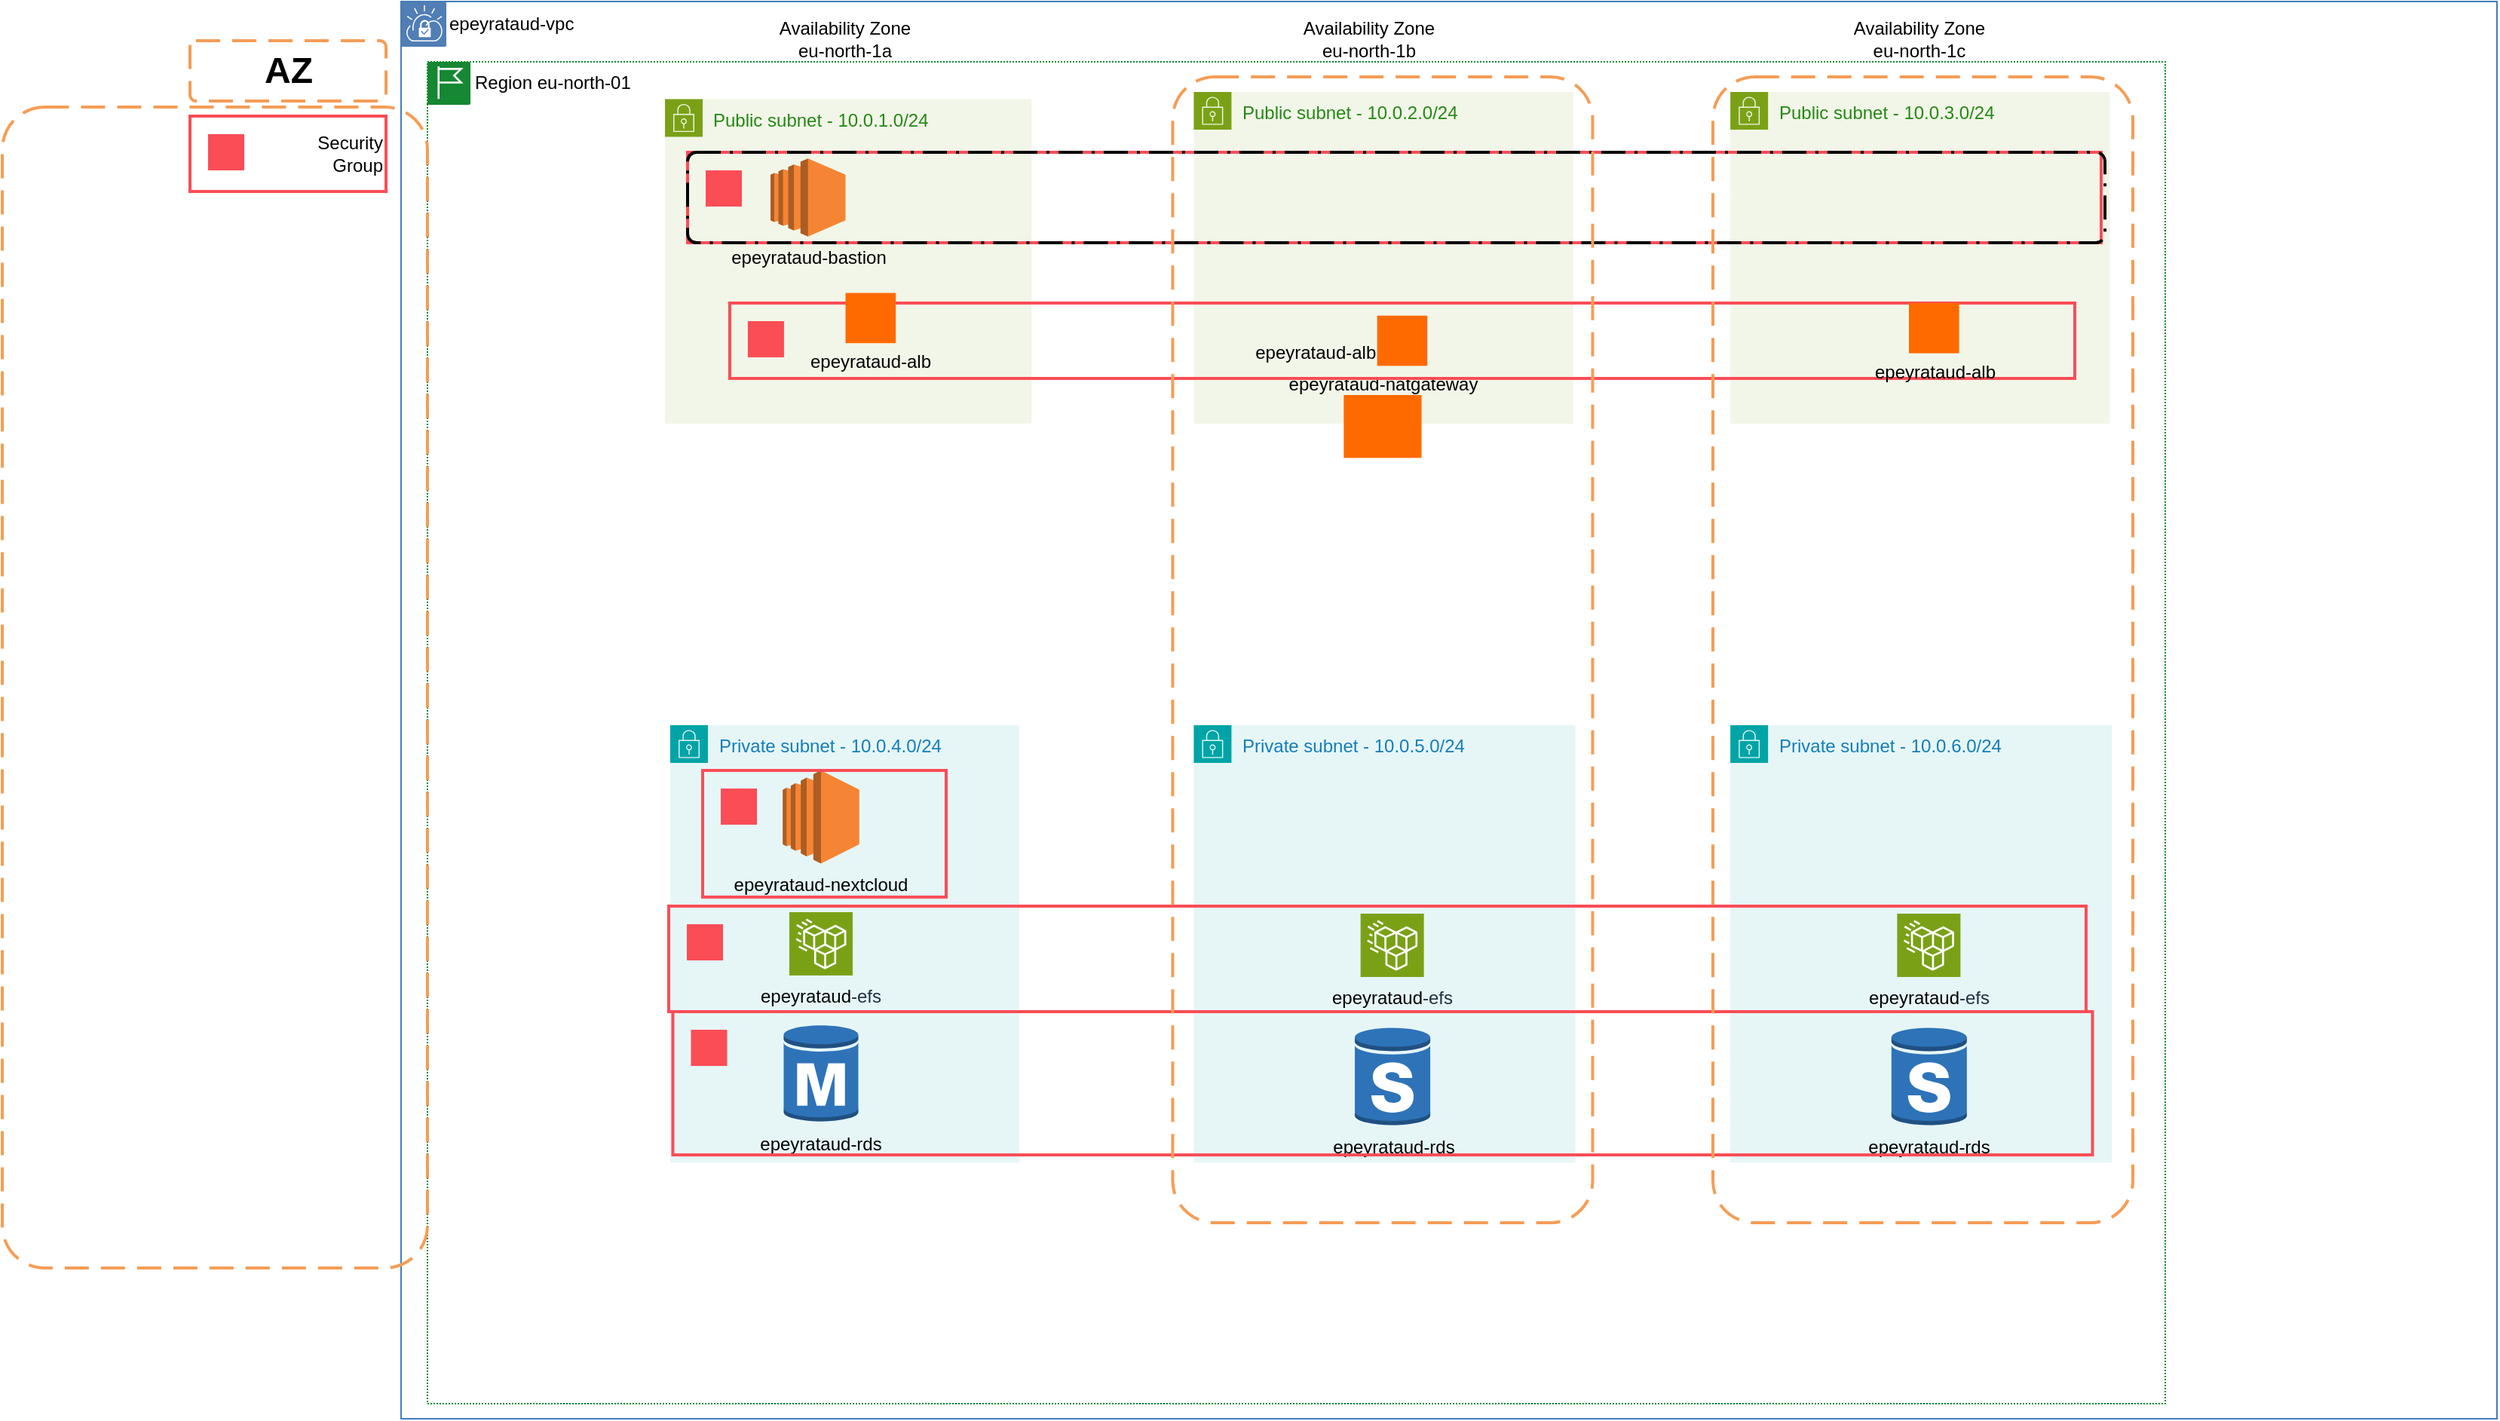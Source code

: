 <mxfile version="26.1.1">
  <diagram id="GNU3i8hCxYjH3E0Nk9u4" name="Page-1">
    <mxGraphModel dx="3198" dy="1019" grid="1" gridSize="10" guides="1" tooltips="1" connect="1" arrows="1" fold="1" page="1" pageScale="1" pageWidth="850" pageHeight="1100" math="0" shadow="0">
      <root>
        <mxCell id="0" />
        <mxCell id="1" parent="0" />
        <mxCell id="qNu9TVXpDzVPsYWxxDan-219" value="Private subnet - 10.0.5.0/24" style="points=[[0,0],[0.25,0],[0.5,0],[0.75,0],[1,0],[1,0.25],[1,0.5],[1,0.75],[1,1],[0.75,1],[0.5,1],[0.25,1],[0,1],[0,0.75],[0,0.5],[0,0.25]];outlineConnect=0;gradientColor=none;html=1;whiteSpace=wrap;fontSize=12;fontStyle=0;container=1;pointerEvents=0;collapsible=0;recursiveResize=0;shape=mxgraph.aws4.group;grIcon=mxgraph.aws4.group_security_group;grStroke=0;strokeColor=#00A4A6;fillColor=#E6F6F7;verticalAlign=top;align=left;spacingLeft=30;fontColor=#147EBA;dashed=0;" parent="1" vertex="1">
          <mxGeometry x="705.716" y="610" width="253.106" height="290" as="geometry" />
        </mxCell>
        <mxCell id="qNu9TVXpDzVPsYWxxDan-215" value="Private subnet - 10.0.4.0/24" style="points=[[0,0],[0.25,0],[0.5,0],[0.75,0],[1,0],[1,0.25],[1,0.5],[1,0.75],[1,1],[0.75,1],[0.5,1],[0.25,1],[0,1],[0,0.75],[0,0.5],[0,0.25]];outlineConnect=0;gradientColor=none;html=1;whiteSpace=wrap;fontSize=12;fontStyle=0;container=1;pointerEvents=0;collapsible=0;recursiveResize=0;shape=mxgraph.aws4.group;grIcon=mxgraph.aws4.group_security_group;grStroke=0;strokeColor=#00A4A6;fillColor=#E6F6F7;verticalAlign=top;align=left;spacingLeft=30;fontColor=#147EBA;dashed=0;" parent="1" vertex="1">
          <mxGeometry x="358.5" y="610" width="231.5" height="290" as="geometry" />
        </mxCell>
        <mxCell id="qNu9TVXpDzVPsYWxxDan-216" value="epeyrataud-rds" style="outlineConnect=0;dashed=0;verticalLabelPosition=bottom;verticalAlign=top;align=center;html=1;shape=mxgraph.aws3.rds_db_instance;fillColor=#2E73B8;gradientColor=none;" parent="qNu9TVXpDzVPsYWxxDan-215" vertex="1">
          <mxGeometry x="75.24" y="198" width="49.5" height="66" as="geometry" />
        </mxCell>
        <mxCell id="qNu9TVXpDzVPsYWxxDan-217" value="&lt;span style=&quot;color: rgb(0, 0, 0);&quot;&gt;epeyrataud&lt;/span&gt;-efs" style="sketch=0;points=[[0,0,0],[0.25,0,0],[0.5,0,0],[0.75,0,0],[1,0,0],[0,1,0],[0.25,1,0],[0.5,1,0],[0.75,1,0],[1,1,0],[0,0.25,0],[0,0.5,0],[0,0.75,0],[1,0.25,0],[1,0.5,0],[1,0.75,0]];outlineConnect=0;fontColor=#232F3E;fillColor=#7AA116;strokeColor=#ffffff;dashed=0;verticalLabelPosition=bottom;verticalAlign=top;align=center;html=1;fontSize=12;fontStyle=0;aspect=fixed;shape=mxgraph.aws4.resourceIcon;resIcon=mxgraph.aws4.efs_standard;" parent="qNu9TVXpDzVPsYWxxDan-215" vertex="1">
          <mxGeometry x="78.99" y="124" width="42" height="42" as="geometry" />
        </mxCell>
        <mxCell id="qNu9TVXpDzVPsYWxxDan-218" value="epeyrataud-nextcloud" style="outlineConnect=0;dashed=0;verticalLabelPosition=bottom;verticalAlign=top;align=center;html=1;shape=mxgraph.aws3.ec2;fillColor=#F58534;gradientColor=none;" parent="qNu9TVXpDzVPsYWxxDan-215" vertex="1">
          <mxGeometry x="74.6" y="30" width="50.79" height="61.75" as="geometry" />
        </mxCell>
        <mxCell id="qNu9TVXpDzVPsYWxxDan-230" value="Public subnet - 10.0.2.0/24" style="points=[[0,0],[0.25,0],[0.5,0],[0.75,0],[1,0],[1,0.25],[1,0.5],[1,0.75],[1,1],[0.75,1],[0.5,1],[0.25,1],[0,1],[0,0.75],[0,0.5],[0,0.25]];outlineConnect=0;gradientColor=none;html=1;whiteSpace=wrap;fontSize=12;fontStyle=0;container=1;pointerEvents=0;collapsible=0;recursiveResize=0;shape=mxgraph.aws4.group;grIcon=mxgraph.aws4.group_security_group;grStroke=0;strokeColor=#7AA116;fillColor=#F2F6E8;verticalAlign=top;align=left;spacingLeft=30;fontColor=#248814;dashed=0;" parent="1" vertex="1">
          <mxGeometry x="705.716" y="190" width="251.588" height="220" as="geometry" />
        </mxCell>
        <mxCell id="qNu9TVXpDzVPsYWxxDan-225" value="Public subnet - 10.0.3.0/24" style="points=[[0,0],[0.25,0],[0.5,0],[0.75,0],[1,0],[1,0.25],[1,0.5],[1,0.75],[1,1],[0.75,1],[0.5,1],[0.25,1],[0,1],[0,0.75],[0,0.5],[0,0.25]];outlineConnect=0;gradientColor=none;html=1;whiteSpace=wrap;fontSize=12;fontStyle=0;container=0;pointerEvents=0;collapsible=0;recursiveResize=0;shape=mxgraph.aws4.group;grIcon=mxgraph.aws4.group_security_group;grStroke=0;strokeColor=#7AA116;fillColor=#F2F6E8;verticalAlign=top;align=left;spacingLeft=30;fontColor=#248814;dashed=0;" parent="1" vertex="1">
          <mxGeometry x="1061.583" y="190" width="251.588" height="220" as="geometry" />
        </mxCell>
        <mxCell id="qNu9TVXpDzVPsYWxxDan-236" value="Public subnet - 10.0.1.0/24" style="points=[[0,0],[0.25,0],[0.5,0],[0.75,0],[1,0],[1,0.25],[1,0.5],[1,0.75],[1,1],[0.75,1],[0.5,1],[0.25,1],[0,1],[0,0.75],[0,0.5],[0,0.25]];outlineConnect=0;gradientColor=none;html=1;whiteSpace=wrap;fontSize=12;fontStyle=0;container=1;pointerEvents=0;collapsible=0;recursiveResize=0;shape=mxgraph.aws4.group;grIcon=mxgraph.aws4.group_security_group;grStroke=0;strokeColor=#7AA116;fillColor=#F2F6E8;verticalAlign=top;align=left;spacingLeft=30;fontColor=#248814;dashed=0;" parent="1" vertex="1">
          <mxGeometry x="355.01" y="194.75" width="243.13" height="215.25" as="geometry" />
        </mxCell>
        <mxCell id="qNu9TVXpDzVPsYWxxDan-222" value="Private subnet - 10.0.6.0/24" style="points=[[0,0],[0.25,0],[0.5,0],[0.75,0],[1,0],[1,0.25],[1,0.5],[1,0.75],[1,1],[0.75,1],[0.5,1],[0.25,1],[0,1],[0,0.75],[0,0.5],[0,0.25]];outlineConnect=0;gradientColor=none;html=1;whiteSpace=wrap;fontSize=12;fontStyle=0;container=1;pointerEvents=0;collapsible=0;recursiveResize=0;shape=mxgraph.aws4.group;grIcon=mxgraph.aws4.group_security_group;grStroke=0;strokeColor=#00A4A6;fillColor=#E6F6F7;verticalAlign=top;align=left;spacingLeft=30;fontColor=#147EBA;dashed=0;" parent="1" vertex="1">
          <mxGeometry x="1061.583" y="610" width="253.106" height="290" as="geometry" />
        </mxCell>
        <mxCell id="FXCXVvDxTQtwc45PbP1s-161" value="epeyrataud-vpc" style="swimlane;fontStyle=0;horizontal=1;collapsible=0;startSize=28;swimlaneLine=0;swimlaneFillColor=none;fillColor=none;rounded=0;whiteSpace=wrap;html=1;absoluteArcSize=1;arcSize=12;strokeColor=#417CB9;verticalAlign=top;align=left;spacingLeft=30;spacingTop=1;dashed=0;strokeWidth=1;" parent="1" vertex="1">
          <mxGeometry x="180" y="130" width="1390" height="940" as="geometry" />
        </mxCell>
        <mxCell id="FXCXVvDxTQtwc45PbP1s-162" value="" style="aspect=fixed;perimeter=ellipsePerimeter;html=1;align=center;shadow=0;dashed=0;fontColor=#4277BB;labelBackgroundColor=#ffffff;fontSize=12;spacingTop=3;image;image=img/lib/ibm/vpc/VPCTag.svg;part=1;" parent="FXCXVvDxTQtwc45PbP1s-161" vertex="1">
          <mxGeometry width="30" height="30" as="geometry" />
        </mxCell>
        <mxCell id="qNu9TVXpDzVPsYWxxDan-6" value="Availability Zone&lt;br&gt;eu-north-1b" style="text;html=1;align=center;verticalAlign=middle;whiteSpace=wrap;rounded=0;" parent="FXCXVvDxTQtwc45PbP1s-161" vertex="1">
          <mxGeometry x="592.252" y="10" width="100.483" height="30" as="geometry" />
        </mxCell>
        <mxCell id="qNu9TVXpDzVPsYWxxDan-3" value="Availability Zone&lt;br&gt;eu-north-1a" style="text;html=1;align=center;verticalAlign=middle;whiteSpace=wrap;rounded=0;" parent="FXCXVvDxTQtwc45PbP1s-161" vertex="1">
          <mxGeometry x="245" y="10" width="99.25" height="30" as="geometry" />
        </mxCell>
        <mxCell id="qNu9TVXpDzVPsYWxxDan-287" value="Availability Zone&lt;br&gt;eu-north-1c" style="text;html=1;align=center;verticalAlign=middle;whiteSpace=wrap;rounded=0;" parent="FXCXVvDxTQtwc45PbP1s-161" vertex="1">
          <mxGeometry x="957.142" y="10" width="100.483" height="30" as="geometry" />
        </mxCell>
        <mxCell id="qNu9TVXpDzVPsYWxxDan-49" value="&lt;h1&gt;AZ&lt;/h1&gt;" style="rounded=1;arcSize=10;dashed=1;strokeColor=#F59D56;fillColor=none;gradientColor=none;dashPattern=8 4;strokeWidth=2;html=1;align=center;" parent="1" vertex="1">
          <mxGeometry x="40" y="156" width="130" height="40" as="geometry" />
        </mxCell>
        <mxCell id="qNu9TVXpDzVPsYWxxDan-261" value="Security&lt;div&gt;Group&lt;/div&gt;" style="container=1;collapsible=0;expand=0;recursiveResize=0;html=1;whiteSpace=wrap;strokeColor=#FA4D56;fillColor=none;strokeWidth=2;align=right;" parent="1" vertex="1">
          <mxGeometry x="40" y="206" width="130" height="50" as="geometry" />
        </mxCell>
        <mxCell id="qNu9TVXpDzVPsYWxxDan-262" value="" style="shape=rect;fillColor=none;aspect=fixed;resizable=0;labelPosition=right;verticalLabelPosition=middle;align=center;verticalAlign=middle;strokeColor=none;part=1;spacingLeft=5;fontSize=14;" parent="qNu9TVXpDzVPsYWxxDan-261" vertex="1">
          <mxGeometry width="48" height="48" relative="1" as="geometry" />
        </mxCell>
        <mxCell id="qNu9TVXpDzVPsYWxxDan-263" value="" style="fillColor=#FA4D56;shape=mxgraph.ibm_cloud.group--security;strokeColor=none;dashed=0;outlineConnect=0;html=1;labelPosition=center;verticalLabelPosition=bottom;verticalAlign=top;part=1;movable=0;resizable=0;rotatable=0;" parent="qNu9TVXpDzVPsYWxxDan-262" vertex="1">
          <mxGeometry width="24" height="24" relative="1" as="geometry">
            <mxPoint x="12" y="12" as="offset" />
          </mxGeometry>
        </mxCell>
        <mxCell id="qNu9TVXpDzVPsYWxxDan-223" value="&lt;span style=&quot;color: rgb(0, 0, 0);&quot;&gt;epeyrataud&lt;/span&gt;-efs" style="sketch=0;points=[[0,0,0],[0.25,0,0],[0.5,0,0],[0.75,0,0],[1,0,0],[0,1,0],[0.25,1,0],[0.5,1,0],[0.75,1,0],[1,1,0],[0,0.25,0],[0,0.5,0],[0,0.75,0],[1,0.25,0],[1,0.5,0],[1,0.75,0]];outlineConnect=0;fontColor=#232F3E;fillColor=#7AA116;strokeColor=#ffffff;dashed=0;verticalLabelPosition=bottom;verticalAlign=top;align=center;html=1;fontSize=12;fontStyle=0;aspect=fixed;shape=mxgraph.aws4.resourceIcon;resIcon=mxgraph.aws4.efs_standard;" parent="1" vertex="1">
          <mxGeometry x="1172.191" y="735" width="42" height="42" as="geometry" />
        </mxCell>
        <mxCell id="qNu9TVXpDzVPsYWxxDan-224" value="epeyrataud-rds" style="outlineConnect=0;dashed=0;verticalLabelPosition=bottom;verticalAlign=top;align=center;html=1;shape=mxgraph.aws3.rds_db_instance_standby_multi_az;fillColor=#2E73B8;gradientColor=none;" parent="1" vertex="1">
          <mxGeometry x="1168.394" y="810" width="50.115" height="66" as="geometry" />
        </mxCell>
        <mxCell id="qNu9TVXpDzVPsYWxxDan-221" value="epeyrataud-rds" style="outlineConnect=0;dashed=0;verticalLabelPosition=bottom;verticalAlign=top;align=center;html=1;shape=mxgraph.aws3.rds_db_instance_standby_multi_az;fillColor=#2E73B8;gradientColor=none;" parent="1" vertex="1">
          <mxGeometry x="812.526" y="810" width="50.115" height="66" as="geometry" />
        </mxCell>
        <mxCell id="qNu9TVXpDzVPsYWxxDan-220" value="&lt;span style=&quot;color: rgb(0, 0, 0);&quot;&gt;epeyrataud&lt;/span&gt;-efs" style="sketch=0;points=[[0,0,0],[0.25,0,0],[0.5,0,0],[0.75,0,0],[1,0,0],[0,1,0],[0.25,1,0],[0.5,1,0],[0.75,1,0],[1,1,0],[0,0.25,0],[0,0.5,0],[0,0.75,0],[1,0.25,0],[1,0.5,0],[1,0.75,0]];outlineConnect=0;fontColor=#232F3E;fillColor=#7AA116;strokeColor=#ffffff;dashed=0;verticalLabelPosition=bottom;verticalAlign=top;align=center;html=1;fontSize=12;fontStyle=0;aspect=fixed;shape=mxgraph.aws4.resourceIcon;resIcon=mxgraph.aws4.efs_standard;" parent="1" vertex="1">
          <mxGeometry x="816.323" y="735" width="42" height="42" as="geometry" />
        </mxCell>
        <mxCell id="FXCXVvDxTQtwc45PbP1s-163" value="Region eu-north-01" style="swimlane;fontStyle=0;horizontal=1;collapsible=0;startSize=28;swimlaneLine=0;swimlaneFillColor=none;fillColor=none;rounded=0;whiteSpace=wrap;html=1;absoluteArcSize=1;arcSize=0;strokeColor=#00882B;verticalAlign=top;align=left;spacingLeft=30;dashed=1;strokeWidth=1;container=0;dashPattern=1 1;movable=1;resizable=1;rotatable=1;deletable=1;editable=1;locked=0;connectable=1;" parent="1" vertex="1">
          <mxGeometry x="197.49" y="170" width="1152.51" height="890" as="geometry" />
        </mxCell>
        <mxCell id="qNu9TVXpDzVPsYWxxDan-255" value="" style="container=1;collapsible=0;expand=0;recursiveResize=0;html=1;whiteSpace=wrap;strokeColor=#FA4D56;fillColor=none;strokeWidth=2" parent="FXCXVvDxTQtwc45PbP1s-163" vertex="1">
          <mxGeometry x="182.51" y="470" width="161.5" height="84" as="geometry" />
        </mxCell>
        <mxCell id="qNu9TVXpDzVPsYWxxDan-256" value="" style="shape=rect;fillColor=none;aspect=fixed;resizable=0;labelPosition=right;verticalLabelPosition=middle;align=center;verticalAlign=middle;strokeColor=none;part=1;spacingLeft=5;fontSize=14;" parent="qNu9TVXpDzVPsYWxxDan-255" vertex="1">
          <mxGeometry width="48" height="48" relative="1" as="geometry" />
        </mxCell>
        <mxCell id="qNu9TVXpDzVPsYWxxDan-257" value="" style="fillColor=#FA4D56;shape=mxgraph.ibm_cloud.group--security;strokeColor=none;dashed=0;outlineConnect=0;html=1;labelPosition=center;verticalLabelPosition=bottom;verticalAlign=top;part=1;movable=0;resizable=0;rotatable=0;" parent="qNu9TVXpDzVPsYWxxDan-256" vertex="1">
          <mxGeometry width="24" height="24" relative="1" as="geometry">
            <mxPoint x="12" y="12" as="offset" />
          </mxGeometry>
        </mxCell>
        <mxCell id="qNu9TVXpDzVPsYWxxDan-258" value="" style="container=1;collapsible=0;expand=0;recursiveResize=0;html=1;whiteSpace=wrap;strokeColor=#FA4D56;fillColor=none;strokeWidth=2" parent="FXCXVvDxTQtwc45PbP1s-163" vertex="1">
          <mxGeometry x="172.51" y="60" width="937.49" height="60" as="geometry" />
        </mxCell>
        <mxCell id="qNu9TVXpDzVPsYWxxDan-259" value="" style="shape=rect;fillColor=none;aspect=fixed;resizable=0;labelPosition=right;verticalLabelPosition=middle;align=center;verticalAlign=middle;strokeColor=none;part=1;spacingLeft=5;fontSize=14;" parent="qNu9TVXpDzVPsYWxxDan-258" vertex="1">
          <mxGeometry width="48" height="48" relative="1" as="geometry" />
        </mxCell>
        <mxCell id="qNu9TVXpDzVPsYWxxDan-260" value="" style="fillColor=#FA4D56;shape=mxgraph.ibm_cloud.group--security;strokeColor=none;dashed=0;outlineConnect=0;html=1;labelPosition=center;verticalLabelPosition=bottom;verticalAlign=top;part=1;movable=0;resizable=0;rotatable=0;" parent="qNu9TVXpDzVPsYWxxDan-259" vertex="1">
          <mxGeometry width="24" height="24" relative="1" as="geometry">
            <mxPoint x="12" y="12" as="offset" />
          </mxGeometry>
        </mxCell>
        <mxCell id="m0L7TuGwdPghIgZBg90s-1" value="" style="rounded=1;arcSize=10;dashed=1;fillColor=none;gradientColor=none;dashPattern=8 3 1 3;strokeWidth=2;" parent="qNu9TVXpDzVPsYWxxDan-258" vertex="1">
          <mxGeometry width="940" height="60" as="geometry" />
        </mxCell>
        <mxCell id="ur3kafw1qKhpfOSSZFUt-24" value="epeyrataud-bastion" style="outlineConnect=0;dashed=0;verticalLabelPosition=bottom;verticalAlign=top;align=center;html=1;shape=mxgraph.aws3.ec2;fillColor=#F58534;gradientColor=none;" parent="qNu9TVXpDzVPsYWxxDan-258" vertex="1">
          <mxGeometry x="55" y="4.13" width="49.75" height="51.75" as="geometry" />
        </mxCell>
        <mxCell id="qNu9TVXpDzVPsYWxxDan-247" value="" style="container=1;collapsible=0;expand=0;recursiveResize=0;html=1;whiteSpace=wrap;strokeColor=#FA4D56;fillColor=none;strokeWidth=2" parent="FXCXVvDxTQtwc45PbP1s-163" vertex="1">
          <mxGeometry x="160" y="560" width="940" height="70" as="geometry" />
        </mxCell>
        <mxCell id="qNu9TVXpDzVPsYWxxDan-248" value="" style="shape=rect;fillColor=none;aspect=fixed;resizable=0;labelPosition=right;verticalLabelPosition=middle;align=center;verticalAlign=middle;strokeColor=none;part=1;spacingLeft=5;fontSize=14;" parent="qNu9TVXpDzVPsYWxxDan-247" vertex="1">
          <mxGeometry width="48" height="48" relative="1" as="geometry" />
        </mxCell>
        <mxCell id="qNu9TVXpDzVPsYWxxDan-249" value="" style="fillColor=#FA4D56;shape=mxgraph.ibm_cloud.group--security;strokeColor=none;dashed=0;outlineConnect=0;html=1;labelPosition=center;verticalLabelPosition=bottom;verticalAlign=top;part=1;movable=0;resizable=0;rotatable=0;" parent="qNu9TVXpDzVPsYWxxDan-248" vertex="1">
          <mxGeometry width="24" height="24" relative="1" as="geometry">
            <mxPoint x="12" y="12" as="offset" />
          </mxGeometry>
        </mxCell>
        <mxCell id="FXCXVvDxTQtwc45PbP1s-164" value="" style="aspect=fixed;perimeter=ellipsePerimeter;html=1;align=center;shadow=0;dashed=0;fontColor=#4277BB;labelBackgroundColor=#ffffff;fontSize=12;spacingTop=3;image;image=img/lib/ibm/vpc/RegionTag.svg;part=1;" parent="FXCXVvDxTQtwc45PbP1s-163" vertex="1">
          <mxGeometry width="28.571" height="28.571" as="geometry" />
        </mxCell>
        <mxCell id="qNu9TVXpDzVPsYWxxDan-283" value="" style="group" parent="FXCXVvDxTQtwc45PbP1s-163" connectable="0" vertex="1">
          <mxGeometry x="492.508" y="10" width="638.502" height="760" as="geometry" />
        </mxCell>
        <mxCell id="itqwBwdQcHr9N_OGk8uq-7" value="epeyrataud-natgateway&lt;div&gt;&lt;br&gt;&lt;/div&gt;&lt;div&gt;&lt;br&gt;&lt;/div&gt;&lt;div&gt;&lt;br&gt;&lt;/div&gt;&lt;div&gt;&lt;br&gt;&lt;/div&gt;" style="points=[];aspect=fixed;html=1;align=center;shadow=0;dashed=0;fillColor=#FF6A00;strokeColor=none;shape=mxgraph.alibaba_cloud.nat_gateway;" parent="qNu9TVXpDzVPsYWxxDan-283" vertex="1">
          <mxGeometry x="115.18" y="211" width="51.6" height="41.7" as="geometry" />
        </mxCell>
        <mxCell id="qNu9TVXpDzVPsYWxxDan-277" value="" style="container=1;collapsible=0;expand=0;recursiveResize=0;html=1;whiteSpace=wrap;strokeColor=#FA4D56;fillColor=none;strokeWidth=2" parent="qNu9TVXpDzVPsYWxxDan-283" vertex="1">
          <mxGeometry x="-292.05" y="150" width="892.05" height="50" as="geometry" />
        </mxCell>
        <mxCell id="qNu9TVXpDzVPsYWxxDan-278" value="" style="shape=rect;fillColor=none;aspect=fixed;resizable=0;labelPosition=right;verticalLabelPosition=middle;align=center;verticalAlign=middle;strokeColor=none;part=1;spacingLeft=5;fontSize=14;" parent="qNu9TVXpDzVPsYWxxDan-277" vertex="1">
          <mxGeometry width="48" height="48" relative="1" as="geometry" />
        </mxCell>
        <mxCell id="qNu9TVXpDzVPsYWxxDan-279" value="" style="fillColor=#FA4D56;shape=mxgraph.ibm_cloud.group--security;strokeColor=none;dashed=0;outlineConnect=0;html=1;labelPosition=center;verticalLabelPosition=bottom;verticalAlign=top;part=1;movable=0;resizable=0;rotatable=0;" parent="qNu9TVXpDzVPsYWxxDan-278" vertex="1">
          <mxGeometry width="24" height="24" relative="1" as="geometry">
            <mxPoint x="12" y="12" as="offset" />
          </mxGeometry>
        </mxCell>
        <mxCell id="m0L7TuGwdPghIgZBg90s-3" value="&lt;div&gt;&lt;br&gt;&lt;/div&gt;&lt;div&gt;&lt;br&gt;&lt;/div&gt;&lt;div&gt;&lt;br&gt;&lt;/div&gt;&lt;div&gt;&lt;br&gt;&lt;/div&gt;&lt;div&gt;&lt;span style=&quot;background-color: transparent; color: light-dark(rgb(0, 0, 0), rgb(255, 255, 255));&quot;&gt;epeyrataud-alb&lt;/span&gt;&lt;/div&gt;" style="points=[];aspect=fixed;html=1;align=center;shadow=0;dashed=0;fillColor=#FF6A00;strokeColor=none;shape=mxgraph.alibaba_cloud.alb_application_load_balancer_02;" parent="qNu9TVXpDzVPsYWxxDan-277" vertex="1">
          <mxGeometry x="76.802" y="-6.7" width="33.3" height="33.3" as="geometry" />
        </mxCell>
        <mxCell id="itqwBwdQcHr9N_OGk8uq-19" value="&lt;br&gt;&lt;div&gt;&lt;div&gt;&lt;br&gt;&lt;/div&gt;&lt;div&gt;&lt;br&gt;&lt;/div&gt;&lt;div&gt;&lt;br&gt;&lt;/div&gt;&lt;div&gt;&lt;span style=&quot;background-color: transparent; color: light-dark(rgb(0, 0, 0), rgb(255, 255, 255));&quot;&gt;epeyrataud-alb&lt;/span&gt;&lt;/div&gt;&lt;/div&gt;" style="points=[];aspect=fixed;html=1;align=center;shadow=0;dashed=0;fillColor=#FF6A00;strokeColor=none;shape=mxgraph.alibaba_cloud.alb_application_load_balancer_02;" parent="qNu9TVXpDzVPsYWxxDan-277" vertex="1">
          <mxGeometry x="782.052" width="33.3" height="33.3" as="geometry" />
        </mxCell>
        <mxCell id="qNu9TVXpDzVPsYWxxDan-242" value="" style="container=1;collapsible=0;expand=0;recursiveResize=0;html=1;whiteSpace=wrap;strokeColor=#FA4D56;fillColor=none;strokeWidth=2" parent="qNu9TVXpDzVPsYWxxDan-283" vertex="1">
          <mxGeometry x="-329.768" y="620" width="941.5" height="95" as="geometry" />
        </mxCell>
        <mxCell id="qNu9TVXpDzVPsYWxxDan-243" value="" style="shape=rect;fillColor=none;aspect=fixed;resizable=0;labelPosition=right;verticalLabelPosition=middle;align=center;verticalAlign=middle;strokeColor=none;part=1;spacingLeft=5;fontSize=14;" parent="qNu9TVXpDzVPsYWxxDan-242" vertex="1">
          <mxGeometry width="48" height="48" relative="1" as="geometry" />
        </mxCell>
        <mxCell id="qNu9TVXpDzVPsYWxxDan-244" value="" style="fillColor=#FA4D56;shape=mxgraph.ibm_cloud.group--security;strokeColor=none;dashed=0;outlineConnect=0;html=1;labelPosition=center;verticalLabelPosition=bottom;verticalAlign=top;part=1;movable=0;resizable=0;rotatable=0;" parent="qNu9TVXpDzVPsYWxxDan-243" vertex="1">
          <mxGeometry width="24" height="24" relative="1" as="geometry">
            <mxPoint x="12" y="12" as="offset" />
          </mxGeometry>
        </mxCell>
        <mxCell id="m0L7TuGwdPghIgZBg90s-2" value="&lt;div&gt;&lt;span style=&quot;background-color: transparent; color: light-dark(rgb(0, 0, 0), rgb(255, 255, 255));&quot;&gt;&lt;br&gt;&lt;/span&gt;&lt;/div&gt;&lt;div style=&quot;text-align: center;&quot;&gt;&lt;span style=&quot;background-color: transparent; color: light-dark(rgb(0, 0, 0), rgb(255, 255, 255));&quot;&gt;epeyrataud-alb&lt;/span&gt;&lt;span style=&quot;background-color: transparent; color: light-dark(rgb(0, 0, 0), rgb(255, 255, 255)); text-align: right;&quot;&gt;&amp;nbsp; &amp;nbsp; &amp;nbsp; &amp;nbsp; &amp;nbsp;&amp;nbsp;&lt;/span&gt;&lt;/div&gt;" style="points=[];aspect=fixed;html=1;align=right;shadow=0;dashed=0;fillColor=#FF6A00;strokeColor=none;shape=mxgraph.alibaba_cloud.alb_application_load_balancer_02;" parent="qNu9TVXpDzVPsYWxxDan-283" vertex="1">
          <mxGeometry x="137.32" y="158.35" width="33.3" height="33.3" as="geometry" />
        </mxCell>
        <mxCell id="Z4qH4PWYV_EjvrbyzlGh-25" value="" style="rounded=1;arcSize=10;dashed=1;strokeColor=#F59D56;fillColor=none;gradientColor=none;dashPattern=8 4;strokeWidth=2;html=1;align=center;container=0;" vertex="1" parent="qNu9TVXpDzVPsYWxxDan-283">
          <mxGeometry x="1.732" width="278.5" height="760" as="geometry" />
        </mxCell>
        <mxCell id="qNu9TVXpDzVPsYWxxDan-2" value="" style="rounded=1;arcSize=10;dashed=1;strokeColor=#F59D56;fillColor=none;gradientColor=none;dashPattern=8 4;strokeWidth=2;html=1;align=center;container=0;" parent="FXCXVvDxTQtwc45PbP1s-163" vertex="1">
          <mxGeometry x="852.51" y="10" width="278.5" height="760" as="geometry" />
        </mxCell>
        <mxCell id="qNu9TVXpDzVPsYWxxDan-5" value="&lt;h1&gt;&lt;br&gt;&lt;/h1&gt;" style="rounded=1;arcSize=10;dashed=1;strokeColor=#F59D56;fillColor=none;gradientColor=none;dashPattern=8 4;strokeWidth=2;html=1;align=center;flipH=0;" parent="1" vertex="1">
          <mxGeometry x="-84.47" y="200" width="281.96" height="770" as="geometry" />
        </mxCell>
        <mxCell id="FXCXVvDxTQtwc45PbP1s-115" value="Icons" style="" parent="0" />
      </root>
    </mxGraphModel>
  </diagram>
</mxfile>
